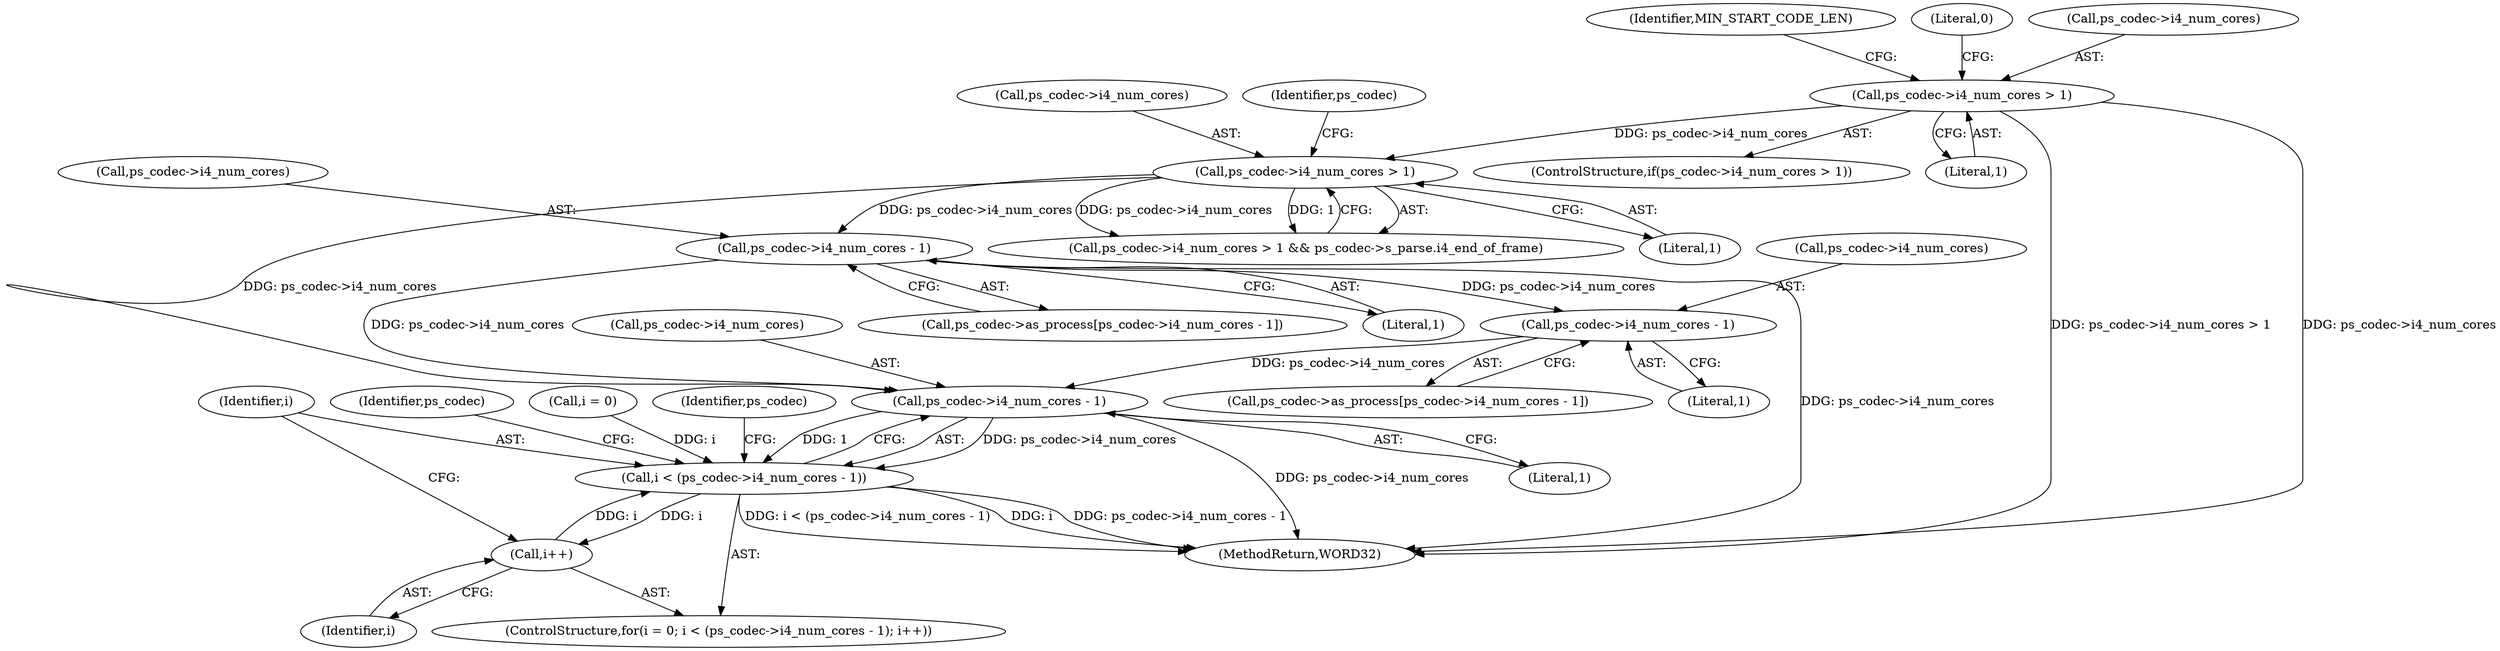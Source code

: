 digraph "0_Android_87fb7909c49e6a4510ba86ace1ffc83459c7e1b9@pointer" {
"1001419" [label="(Call,ps_codec->i4_num_cores - 1)"];
"1001291" [label="(Call,ps_codec->i4_num_cores - 1)"];
"1001272" [label="(Call,ps_codec->i4_num_cores > 1)"];
"1000786" [label="(Call,ps_codec->i4_num_cores > 1)"];
"1001784" [label="(Call,ps_codec->i4_num_cores - 1)"];
"1001782" [label="(Call,i < (ps_codec->i4_num_cores - 1))"];
"1001789" [label="(Call,i++)"];
"1001292" [label="(Call,ps_codec->i4_num_cores)"];
"1001272" [label="(Call,ps_codec->i4_num_cores > 1)"];
"1000796" [label="(Identifier,MIN_START_CODE_LEN)"];
"1000793" [label="(Literal,0)"];
"1000790" [label="(Literal,1)"];
"1001788" [label="(Literal,1)"];
"1001782" [label="(Call,i < (ps_codec->i4_num_cores - 1))"];
"1001273" [label="(Call,ps_codec->i4_num_cores)"];
"1001276" [label="(Literal,1)"];
"1001423" [label="(Literal,1)"];
"1001795" [label="(Identifier,ps_codec)"];
"1001295" [label="(Literal,1)"];
"1001291" [label="(Call,ps_codec->i4_num_cores - 1)"];
"1001287" [label="(Call,ps_codec->as_process[ps_codec->i4_num_cores - 1])"];
"1001784" [label="(Call,ps_codec->i4_num_cores - 1)"];
"1001790" [label="(Identifier,i)"];
"1001779" [label="(Call,i = 0)"];
"1001918" [label="(MethodReturn,WORD32)"];
"1000785" [label="(ControlStructure,if(ps_codec->i4_num_cores > 1))"];
"1001419" [label="(Call,ps_codec->i4_num_cores - 1)"];
"1001271" [label="(Call,ps_codec->i4_num_cores > 1 && ps_codec->s_parse.i4_end_of_frame)"];
"1001778" [label="(ControlStructure,for(i = 0; i < (ps_codec->i4_num_cores - 1); i++))"];
"1001789" [label="(Call,i++)"];
"1001817" [label="(Identifier,ps_codec)"];
"1000786" [label="(Call,ps_codec->i4_num_cores > 1)"];
"1001420" [label="(Call,ps_codec->i4_num_cores)"];
"1001279" [label="(Identifier,ps_codec)"];
"1000787" [label="(Call,ps_codec->i4_num_cores)"];
"1001415" [label="(Call,ps_codec->as_process[ps_codec->i4_num_cores - 1])"];
"1001785" [label="(Call,ps_codec->i4_num_cores)"];
"1001783" [label="(Identifier,i)"];
"1001419" -> "1001415"  [label="AST: "];
"1001419" -> "1001423"  [label="CFG: "];
"1001420" -> "1001419"  [label="AST: "];
"1001423" -> "1001419"  [label="AST: "];
"1001415" -> "1001419"  [label="CFG: "];
"1001291" -> "1001419"  [label="DDG: ps_codec->i4_num_cores"];
"1001419" -> "1001784"  [label="DDG: ps_codec->i4_num_cores"];
"1001291" -> "1001287"  [label="AST: "];
"1001291" -> "1001295"  [label="CFG: "];
"1001292" -> "1001291"  [label="AST: "];
"1001295" -> "1001291"  [label="AST: "];
"1001287" -> "1001291"  [label="CFG: "];
"1001291" -> "1001918"  [label="DDG: ps_codec->i4_num_cores"];
"1001272" -> "1001291"  [label="DDG: ps_codec->i4_num_cores"];
"1001291" -> "1001784"  [label="DDG: ps_codec->i4_num_cores"];
"1001272" -> "1001271"  [label="AST: "];
"1001272" -> "1001276"  [label="CFG: "];
"1001273" -> "1001272"  [label="AST: "];
"1001276" -> "1001272"  [label="AST: "];
"1001279" -> "1001272"  [label="CFG: "];
"1001271" -> "1001272"  [label="CFG: "];
"1001272" -> "1001271"  [label="DDG: ps_codec->i4_num_cores"];
"1001272" -> "1001271"  [label="DDG: 1"];
"1000786" -> "1001272"  [label="DDG: ps_codec->i4_num_cores"];
"1001272" -> "1001784"  [label="DDG: ps_codec->i4_num_cores"];
"1000786" -> "1000785"  [label="AST: "];
"1000786" -> "1000790"  [label="CFG: "];
"1000787" -> "1000786"  [label="AST: "];
"1000790" -> "1000786"  [label="AST: "];
"1000793" -> "1000786"  [label="CFG: "];
"1000796" -> "1000786"  [label="CFG: "];
"1000786" -> "1001918"  [label="DDG: ps_codec->i4_num_cores > 1"];
"1000786" -> "1001918"  [label="DDG: ps_codec->i4_num_cores"];
"1001784" -> "1001782"  [label="AST: "];
"1001784" -> "1001788"  [label="CFG: "];
"1001785" -> "1001784"  [label="AST: "];
"1001788" -> "1001784"  [label="AST: "];
"1001782" -> "1001784"  [label="CFG: "];
"1001784" -> "1001918"  [label="DDG: ps_codec->i4_num_cores"];
"1001784" -> "1001782"  [label="DDG: ps_codec->i4_num_cores"];
"1001784" -> "1001782"  [label="DDG: 1"];
"1001782" -> "1001778"  [label="AST: "];
"1001783" -> "1001782"  [label="AST: "];
"1001795" -> "1001782"  [label="CFG: "];
"1001817" -> "1001782"  [label="CFG: "];
"1001782" -> "1001918"  [label="DDG: i < (ps_codec->i4_num_cores - 1)"];
"1001782" -> "1001918"  [label="DDG: i"];
"1001782" -> "1001918"  [label="DDG: ps_codec->i4_num_cores - 1"];
"1001779" -> "1001782"  [label="DDG: i"];
"1001789" -> "1001782"  [label="DDG: i"];
"1001782" -> "1001789"  [label="DDG: i"];
"1001789" -> "1001778"  [label="AST: "];
"1001789" -> "1001790"  [label="CFG: "];
"1001790" -> "1001789"  [label="AST: "];
"1001783" -> "1001789"  [label="CFG: "];
}
